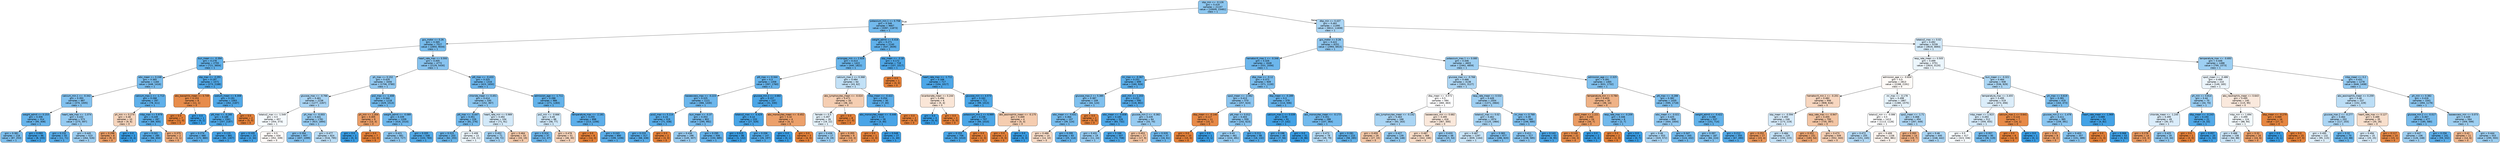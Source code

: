 digraph Tree {
node [shape=box, style="filled, rounded", color="black", fontname="helvetica"] ;
edge [fontname="helvetica"] ;
0 [label="sbp_min <= -0.126\ngini = 0.419\nsamples = 21157\nvalue = [10009, 23481]\nclass = 1", fillcolor="#8dc7f0"] ;
1 [label="potassium_min.1 <= 0.758\ngini = 0.346\nsamples = 9667\nvalue = [3397, 11873]\nclass = 1", fillcolor="#72b9ec"] ;
0 -> 1 [labeldistance=2.5, labelangle=45, headlabel="True"] ;
2 [label="gcs_motor <= 0.26\ngini = 0.365\nsamples = 7527\nvalue = [2850, 9034]\nclass = 1", fillcolor="#77bced"] ;
1 -> 2 ;
3 [label="bun_mean <= -0.394\ngini = 0.278\nsamples = 2755\nvalue = [721, 3604]\nclass = 1", fillcolor="#61b1ea"] ;
2 -> 3 ;
4 [label="wbc_mean <= 0.248\ngini = 0.365\nsamples = 1184\nvalue = [448, 1416]\nclass = 1", fillcolor="#78bced"] ;
3 -> 4 ;
5 [label="calcium_min.1 <= -0.342\ngini = 0.393\nsamples = 887\nvalue = [370, 1005]\nclass = 1", fillcolor="#82c1ef"] ;
4 -> 5 ;
6 [label="weight_admit <= 0.153\ngini = 0.306\nsamples = 314\nvalue = [95, 408]\nclass = 1", fillcolor="#67b4eb"] ;
5 -> 6 ;
7 [label="gini = 0.381\nsamples = 218\nvalue = [87, 253]\nclass = 1", fillcolor="#7dbfee"] ;
6 -> 7 ;
8 [label="gini = 0.093\nsamples = 96\nvalue = [8, 155]\nclass = 1", fillcolor="#43a2e6"] ;
6 -> 8 ;
9 [label="heart_rate_max <= -1.074\ngini = 0.432\nsamples = 573\nvalue = [275, 597]\nclass = 1", fillcolor="#94caf1"] ;
5 -> 9 ;
10 [label="gini = 0.232\nsamples = 50\nvalue = [11, 71]\nclass = 1", fillcolor="#58ace9"] ;
9 -> 10 ;
11 [label="gini = 0.445\nsamples = 523\nvalue = [264, 526]\nclass = 1", fillcolor="#9ccef2"] ;
9 -> 11 ;
12 [label="calcium_max.1 <= -1.713\ngini = 0.268\nsamples = 297\nvalue = [78, 411]\nclass = 1", fillcolor="#5fb0ea"] ;
4 -> 12 ;
13 [label="ph_min <= 0.274\ngini = 0.48\nsamples = 10\nvalue = [9, 6]\nclass = 0", fillcolor="#f6d5bd"] ;
12 -> 13 ;
14 [label="gini = 0.298\nsamples = 8\nvalue = [9, 2]\nclass = 0", fillcolor="#eb9d65"] ;
13 -> 14 ;
15 [label="gini = 0.0\nsamples = 2\nvalue = [0, 4]\nclass = 1", fillcolor="#399de5"] ;
13 -> 15 ;
16 [label="mbp_max <= 5.979\ngini = 0.249\nsamples = 287\nvalue = [69, 405]\nclass = 1", fillcolor="#5baee9"] ;
12 -> 16 ;
17 [label="gini = 0.241\nsamples = 285\nvalue = [66, 404]\nclass = 1", fillcolor="#59ade9"] ;
16 -> 17 ;
18 [label="gini = 0.375\nsamples = 2\nvalue = [3, 1]\nclass = 0", fillcolor="#eeab7b"] ;
16 -> 18 ;
19 [label="sbp_max <= -2.291\ngini = 0.197\nsamples = 1571\nvalue = [273, 2188]\nclass = 1", fillcolor="#52a9e8"] ;
3 -> 19 ;
20 [label="abs_basophils_mean <= 0.749\ngini = 0.153\nsamples = 8\nvalue = [11, 1]\nclass = 0", fillcolor="#e78c4b"] ;
19 -> 20 ;
21 [label="gini = 0.0\nsamples = 7\nvalue = [11, 0]\nclass = 0", fillcolor="#e58139"] ;
20 -> 21 ;
22 [label="gini = 0.0\nsamples = 1\nvalue = [0, 1]\nclass = 1", fillcolor="#399de5"] ;
20 -> 22 ;
23 [label="sodium_mean <= 6.308\ngini = 0.191\nsamples = 1563\nvalue = [262, 2187]\nclass = 1", fillcolor="#51a9e8"] ;
19 -> 23 ;
24 [label="ptt_max <= -0.285\ngini = 0.188\nsamples = 1561\nvalue = [257, 2187]\nclass = 1", fillcolor="#50a9e8"] ;
23 -> 24 ;
25 [label="gini = 0.274\nsamples = 680\nvalue = [172, 880]\nclass = 1", fillcolor="#60b0ea"] ;
24 -> 25 ;
26 [label="gini = 0.115\nsamples = 881\nvalue = [85, 1307]\nclass = 1", fillcolor="#46a3e7"] ;
24 -> 26 ;
27 [label="gini = 0.0\nsamples = 2\nvalue = [5, 0]\nclass = 0", fillcolor="#e58139"] ;
23 -> 27 ;
28 [label="heart_rate_max <= 0.593\ngini = 0.405\nsamples = 4772\nvalue = [2129, 5430]\nclass = 1", fillcolor="#87c3ef"] ;
2 -> 28 ;
29 [label="ph_max <= 0.152\ngini = 0.429\nsamples = 3456\nvalue = [1706, 3780]\nclass = 1", fillcolor="#92c9f1"] ;
28 -> 29 ;
30 [label="glucose_max <= -0.766\ngini = 0.461\nsamples = 2238\nvalue = [1277, 2267]\nclass = 1", fillcolor="#a9d4f4"] ;
29 -> 30 ;
31 [label="totalco2_max <= -1.549\ngini = 0.5\nsamples = 457\nvalue = [354, 373]\nclass = 1", fillcolor="#f5fafe"] ;
30 -> 31 ;
32 [label="gini = 0.105\nsamples = 23\nvalue = [2, 34]\nclass = 1", fillcolor="#45a3e7"] ;
31 -> 32 ;
33 [label="gini = 0.5\nsamples = 434\nvalue = [352, 339]\nclass = 0", fillcolor="#fefaf8"] ;
31 -> 33 ;
34 [label="ph_max <= -0.003\ngini = 0.441\nsamples = 1781\nvalue = [923, 1894]\nclass = 1", fillcolor="#99cdf2"] ;
30 -> 34 ;
35 [label="gini = 0.394\nsamples = 957\nvalue = [407, 1099]\nclass = 1", fillcolor="#82c1ef"] ;
34 -> 35 ;
36 [label="gini = 0.477\nsamples = 824\nvalue = [516, 795]\nclass = 1", fillcolor="#baddf6"] ;
34 -> 36 ;
37 [label="po2_max <= -1.408\ngini = 0.344\nsamples = 1218\nvalue = [429, 1513]\nclass = 1", fillcolor="#71b9ec"] ;
29 -> 37 ;
38 [label="ph_min <= 1.354\ngini = 0.305\nsamples = 9\nvalue = [13, 3]\nclass = 0", fillcolor="#eb9e67"] ;
37 -> 38 ;
39 [label="gini = 0.0\nsamples = 2\nvalue = [0, 3]\nclass = 1", fillcolor="#399de5"] ;
38 -> 39 ;
40 [label="gini = 0.0\nsamples = 7\nvalue = [13, 0]\nclass = 0", fillcolor="#e58139"] ;
38 -> 40 ;
41 [label="weight_admit <= -0.089\ngini = 0.339\nsamples = 1209\nvalue = [416, 1510]\nclass = 1", fillcolor="#70b8ec"] ;
37 -> 41 ;
42 [label="gini = 0.421\nsamples = 661\nvalue = [313, 727]\nclass = 1", fillcolor="#8ec7f0"] ;
41 -> 42 ;
43 [label="gini = 0.205\nsamples = 548\nvalue = [103, 783]\nclass = 1", fillcolor="#53aae8"] ;
41 -> 43 ;
44 [label="ptt_max <= -0.433\ngini = 0.325\nsamples = 1316\nvalue = [423, 1650]\nclass = 1", fillcolor="#6cb6ec"] ;
28 -> 44 ;
45 [label="chloride_mean <= 0.451\ngini = 0.414\nsamples = 330\nvalue = [152, 367]\nclass = 1", fillcolor="#8bc6f0"] ;
44 -> 45 ;
46 [label="ptt_max <= -0.447\ngini = 0.351\nsamples = 226\nvalue = [81, 276]\nclass = 1", fillcolor="#73baed"] ;
45 -> 46 ;
47 [label="gini = 0.315\nsamples = 203\nvalue = [62, 255]\nclass = 1", fillcolor="#69b5eb"] ;
46 -> 47 ;
48 [label="gini = 0.499\nsamples = 23\nvalue = [19, 21]\nclass = 1", fillcolor="#ecf6fd"] ;
46 -> 48 ;
49 [label="heart_rate_min <= 0.989\ngini = 0.492\nsamples = 104\nvalue = [71, 91]\nclass = 1", fillcolor="#d3e9f9"] ;
45 -> 49 ;
50 [label="gini = 0.452\nsamples = 71\nvalue = [38, 72]\nclass = 1", fillcolor="#a2d1f3"] ;
49 -> 50 ;
51 [label="gini = 0.464\nsamples = 33\nvalue = [33, 19]\nclass = 0", fillcolor="#f4caab"] ;
49 -> 51 ;
52 [label="admission_age <= -1.711\ngini = 0.288\nsamples = 986\nvalue = [271, 1283]\nclass = 1", fillcolor="#63b2ea"] ;
44 -> 52 ;
53 [label="po2_min <= -0.666\ngini = 0.49\nsamples = 88\nvalue = [58, 77]\nclass = 1", fillcolor="#cee7f9"] ;
52 -> 53 ;
54 [label="gini = 0.324\nsamples = 37\nvalue = [12, 47]\nclass = 1", fillcolor="#6cb6ec"] ;
53 -> 54 ;
55 [label="gini = 0.478\nsamples = 51\nvalue = [46, 30]\nclass = 0", fillcolor="#f6d3ba"] ;
53 -> 55 ;
56 [label="temperature_max <= -2.181\ngini = 0.255\nsamples = 898\nvalue = [213, 1206]\nclass = 1", fillcolor="#5caeea"] ;
52 -> 56 ;
57 [label="gini = 0.0\nsamples = 8\nvalue = [14, 0]\nclass = 0", fillcolor="#e58139"] ;
56 -> 57 ;
58 [label="gini = 0.243\nsamples = 890\nvalue = [199, 1206]\nclass = 1", fillcolor="#5aade9"] ;
56 -> 58 ;
59 [label="weight_admit <= 0.416\ngini = 0.271\nsamples = 2140\nvalue = [547, 2839]\nclass = 1", fillcolor="#5fb0ea"] ;
1 -> 59 ;
60 [label="aniongap_min <= 2.926\ngini = 0.313\nsamples = 1422\nvalue = [440, 1822]\nclass = 1", fillcolor="#69b5eb"] ;
59 -> 60 ;
61 [label="ptt_max <= 0.344\ngini = 0.3\nsamples = 1358\nvalue = [397, 1760]\nclass = 1", fillcolor="#66b3eb"] ;
60 -> 61 ;
62 [label="baseexcess_max <= -0.223\ngini = 0.325\nsamples = 1121\nvalue = [366, 1430]\nclass = 1", fillcolor="#6cb6ec"] ;
61 -> 62 ;
63 [label="pco2_max <= 5.114\ngini = 0.24\nsamples = 319\nvalue = [71, 438]\nclass = 1", fillcolor="#59ade9"] ;
62 -> 63 ;
64 [label="gini = 0.233\nsamples = 317\nvalue = [68, 438]\nclass = 1", fillcolor="#58ace9"] ;
63 -> 64 ;
65 [label="gini = 0.0\nsamples = 2\nvalue = [3, 0]\nclass = 0", fillcolor="#e58139"] ;
63 -> 65 ;
66 [label="bun_mean <= -0.37\ngini = 0.353\nsamples = 802\nvalue = [295, 992]\nclass = 1", fillcolor="#74baed"] ;
62 -> 66 ;
67 [label="gini = 0.436\nsamples = 296\nvalue = [145, 307]\nclass = 1", fillcolor="#97cbf1"] ;
66 -> 67 ;
68 [label="gini = 0.295\nsamples = 506\nvalue = [150, 685]\nclass = 1", fillcolor="#64b2eb"] ;
66 -> 68 ;
69 [label="glucose_min.2 <= 4.682\ngini = 0.157\nsamples = 237\nvalue = [31, 330]\nclass = 1", fillcolor="#4ca6e7"] ;
61 -> 69 ;
70 [label="totalco2_max <= -0.429\ngini = 0.14\nsamples = 233\nvalue = [27, 329]\nclass = 1", fillcolor="#49a5e7"] ;
69 -> 70 ;
71 [label="gini = 0.015\nsamples = 86\nvalue = [1, 132]\nclass = 1", fillcolor="#3b9ee5"] ;
70 -> 71 ;
72 [label="gini = 0.206\nsamples = 147\nvalue = [26, 197]\nclass = 1", fillcolor="#53aae8"] ;
70 -> 72 ;
73 [label="abs_monocytes_mean <= -0.452\ngini = 0.32\nsamples = 4\nvalue = [4, 1]\nclass = 0", fillcolor="#eca06a"] ;
69 -> 73 ;
74 [label="gini = 0.0\nsamples = 1\nvalue = [0, 1]\nclass = 1", fillcolor="#399de5"] ;
73 -> 74 ;
75 [label="gini = 0.0\nsamples = 3\nvalue = [4, 0]\nclass = 0", fillcolor="#e58139"] ;
73 -> 75 ;
76 [label="calcium_max.1 <= 0.368\ngini = 0.484\nsamples = 64\nvalue = [43, 62]\nclass = 1", fillcolor="#c2e1f7"] ;
60 -> 76 ;
77 [label="abs_lymphocytes_mean <= -0.024\ngini = 0.471\nsamples = 34\nvalue = [36, 22]\nclass = 0", fillcolor="#f5ceb2"] ;
76 -> 77 ;
78 [label="female <= 0.5\ngini = 0.497\nsamples = 26\nvalue = [19, 22]\nclass = 1", fillcolor="#e4f2fb"] ;
77 -> 78 ;
79 [label="gini = 0.436\nsamples = 17\nvalue = [9, 19]\nclass = 1", fillcolor="#97cbf1"] ;
78 -> 79 ;
80 [label="gini = 0.355\nsamples = 9\nvalue = [10, 3]\nclass = 0", fillcolor="#eda774"] ;
78 -> 80 ;
81 [label="gini = 0.0\nsamples = 8\nvalue = [17, 0]\nclass = 0", fillcolor="#e58139"] ;
77 -> 81 ;
82 [label="mbp_mean <= -0.422\ngini = 0.254\nsamples = 30\nvalue = [7, 40]\nclass = 1", fillcolor="#5caeea"] ;
76 -> 82 ;
83 [label="abs_monocytes_mean <= -0.446\ngini = 0.13\nsamples = 28\nvalue = [3, 40]\nclass = 1", fillcolor="#48a4e7"] ;
82 -> 83 ;
84 [label="gini = 0.0\nsamples = 1\nvalue = [2, 0]\nclass = 0", fillcolor="#e58139"] ;
83 -> 84 ;
85 [label="gini = 0.048\nsamples = 27\nvalue = [1, 40]\nclass = 1", fillcolor="#3e9fe6"] ;
83 -> 85 ;
86 [label="gini = 0.0\nsamples = 2\nvalue = [4, 0]\nclass = 0", fillcolor="#e58139"] ;
82 -> 86 ;
87 [label="sbp_mean <= -3.18\ngini = 0.172\nsamples = 718\nvalue = [107, 1017]\nclass = 1", fillcolor="#4ea7e8"] ;
59 -> 87 ;
88 [label="gini = 0.0\nsamples = 1\nvalue = [3, 0]\nclass = 0", fillcolor="#e58139"] ;
87 -> 88 ;
89 [label="heart_rate_max <= -1.711\ngini = 0.168\nsamples = 717\nvalue = [104, 1017]\nclass = 1", fillcolor="#4da7e8"] ;
87 -> 89 ;
90 [label="bicarbonate_mean <= 0.244\ngini = 0.494\nsamples = 6\nvalue = [5, 4]\nclass = 0", fillcolor="#fae6d7"] ;
89 -> 90 ;
91 [label="gini = 0.0\nsamples = 3\nvalue = [0, 4]\nclass = 1", fillcolor="#399de5"] ;
90 -> 91 ;
92 [label="gini = 0.0\nsamples = 3\nvalue = [5, 0]\nclass = 0", fillcolor="#e58139"] ;
90 -> 92 ;
93 [label="glucose_min <= 4.573\ngini = 0.162\nsamples = 711\nvalue = [99, 1013]\nclass = 1", fillcolor="#4ca7e8"] ;
89 -> 93 ;
94 [label="potassium_min.1 <= 6.989\ngini = 0.156\nsamples = 707\nvalue = [94, 1010]\nclass = 1", fillcolor="#4ba6e7"] ;
93 -> 94 ;
95 [label="gini = 0.153\nsamples = 706\nvalue = [92, 1010]\nclass = 1", fillcolor="#4ba6e7"] ;
94 -> 95 ;
96 [label="gini = 0.0\nsamples = 1\nvalue = [2, 0]\nclass = 0", fillcolor="#e58139"] ;
94 -> 96 ;
97 [label="abs_eosinophils_mean <= -0.175\ngini = 0.469\nsamples = 4\nvalue = [5, 3]\nclass = 0", fillcolor="#f5cdb0"] ;
93 -> 97 ;
98 [label="gini = 0.0\nsamples = 2\nvalue = [5, 0]\nclass = 0", fillcolor="#e58139"] ;
97 -> 98 ;
99 [label="gini = 0.0\nsamples = 2\nvalue = [0, 3]\nclass = 1", fillcolor="#399de5"] ;
97 -> 99 ;
100 [label="dbp_min <= 0.437\ngini = 0.462\nsamples = 11490\nvalue = [6612, 11608]\nclass = 1", fillcolor="#aad5f4"] ;
0 -> 100 [labeldistance=2.5, labelangle=-45, headlabel="False"] ;
101 [label="gcs_motor <= 0.26\ngini = 0.422\nsamples = 6251\nvalue = [2993, 6915]\nclass = 1", fillcolor="#8fc7f0"] ;
100 -> 101 ;
102 [label="hematocrit_max.1 <= -0.346\ngini = 0.326\nsamples = 1648\nvalue = [531, 2056]\nclass = 1", fillcolor="#6cb6ec"] ;
101 -> 102 ;
103 [label="inr_max <= -0.367\ngini = 0.251\nsamples = 699\nvalue = [160, 926]\nclass = 1", fillcolor="#5baee9"] ;
102 -> 103 ;
104 [label="glucose_max.2 <= 5.385\ngini = 0.387\nsamples = 109\nvalue = [44, 124]\nclass = 1", fillcolor="#7fc0ee"] ;
103 -> 104 ;
105 [label="wbc_mean <= -0.631\ngini = 0.364\nsamples = 107\nvalue = [39, 124]\nclass = 1", fillcolor="#77bced"] ;
104 -> 105 ;
106 [label="gini = 0.486\nsamples = 14\nvalue = [14, 10]\nclass = 0", fillcolor="#f8dbc6"] ;
105 -> 106 ;
107 [label="gini = 0.295\nsamples = 93\nvalue = [25, 114]\nclass = 1", fillcolor="#64b2eb"] ;
105 -> 107 ;
108 [label="gini = 0.0\nsamples = 2\nvalue = [5, 0]\nclass = 0", fillcolor="#e58139"] ;
104 -> 108 ;
109 [label="po2_min <= 1.203\ngini = 0.221\nsamples = 590\nvalue = [116, 802]\nclass = 1", fillcolor="#56abe9"] ;
103 -> 109 ;
110 [label="wbc_mean <= -0.838\ngini = 0.183\nsamples = 526\nvalue = [83, 732]\nclass = 1", fillcolor="#4fa8e8"] ;
109 -> 110 ;
111 [label="gini = 0.431\nsamples = 19\nvalue = [11, 24]\nclass = 1", fillcolor="#94caf1"] ;
110 -> 111 ;
112 [label="gini = 0.168\nsamples = 507\nvalue = [72, 708]\nclass = 1", fillcolor="#4da7e8"] ;
110 -> 112 ;
113 [label="glucose_min.2 <= -0.382\ngini = 0.435\nsamples = 64\nvalue = [33, 70]\nclass = 1", fillcolor="#96cbf1"] ;
109 -> 113 ;
114 [label="gini = 0.453\nsamples = 17\nvalue = [17, 9]\nclass = 0", fillcolor="#f3c4a2"] ;
113 -> 114 ;
115 [label="gini = 0.329\nsamples = 47\nvalue = [16, 61]\nclass = 1", fillcolor="#6db7ec"] ;
113 -> 115 ;
116 [label="dbp_max <= -0.12\ngini = 0.372\nsamples = 949\nvalue = [371, 1130]\nclass = 1", fillcolor="#7abdee"] ;
102 -> 116 ;
117 [label="spo2_mean <= -2.062\ngini = 0.413\nsamples = 570\nvalue = [257, 624]\nclass = 1", fillcolor="#8bc5f0"] ;
116 -> 117 ;
118 [label="dbp_mean <= -0.146\ngini = 0.117\nsamples = 11\nvalue = [15, 1]\nclass = 0", fillcolor="#e78946"] ;
117 -> 118 ;
119 [label="gini = 0.0\nsamples = 10\nvalue = [15, 0]\nclass = 0", fillcolor="#e58139"] ;
118 -> 119 ;
120 [label="gini = 0.0\nsamples = 1\nvalue = [0, 1]\nclass = 1", fillcolor="#399de5"] ;
118 -> 120 ;
121 [label="ptt_max <= 0.012\ngini = 0.403\nsamples = 559\nvalue = [242, 623]\nclass = 1", fillcolor="#86c3ef"] ;
117 -> 121 ;
122 [label="gini = 0.43\nsamples = 461\nvalue = [224, 491]\nclass = 1", fillcolor="#93caf1"] ;
121 -> 122 ;
123 [label="gini = 0.211\nsamples = 98\nvalue = [18, 132]\nclass = 1", fillcolor="#54aae9"] ;
121 -> 123 ;
124 [label="dbp_mean <= -0.289\ngini = 0.3\nsamples = 379\nvalue = [114, 506]\nclass = 1", fillcolor="#66b3eb"] ;
116 -> 124 ;
125 [label="calcium_max.1 <= 0.039\ngini = 0.09\nsamples = 91\nvalue = [7, 142]\nclass = 1", fillcolor="#43a2e6"] ;
124 -> 125 ;
126 [label="gini = 0.198\nsamples = 40\nvalue = [7, 56]\nclass = 1", fillcolor="#52a9e8"] ;
125 -> 126 ;
127 [label="gini = 0.0\nsamples = 51\nvalue = [0, 86]\nclass = 1", fillcolor="#399de5"] ;
125 -> 127 ;
128 [label="abs_monocytes_mean <= -0.173\ngini = 0.351\nsamples = 288\nvalue = [107, 364]\nclass = 1", fillcolor="#73baed"] ;
124 -> 128 ;
129 [label="gini = 0.473\nsamples = 78\nvalue = [49, 79]\nclass = 1", fillcolor="#b4daf5"] ;
128 -> 129 ;
130 [label="gini = 0.281\nsamples = 210\nvalue = [58, 285]\nclass = 1", fillcolor="#61b1ea"] ;
128 -> 130 ;
131 [label="potassium_max.1 <= 0.085\ngini = 0.446\nsamples = 4603\nvalue = [2462, 4859]\nclass = 1", fillcolor="#9dcff2"] ;
101 -> 131 ;
132 [label="glucose_max <= -0.766\ngini = 0.466\nsamples = 3138\nvalue = [1831, 3127]\nclass = 1", fillcolor="#add6f4"] ;
131 -> 132 ;
133 [label="dbp_mean <= -0.572\ngini = 0.5\nsamples = 584\nvalue = [460, 463]\nclass = 1", fillcolor="#fefeff"] ;
132 -> 133 ;
134 [label="abs_lymphocytes_mean <= -0.142\ngini = 0.463\nsamples = 168\nvalue = [93, 163]\nclass = 1", fillcolor="#aad5f4"] ;
133 -> 134 ;
135 [label="gini = 0.459\nsamples = 29\nvalue = [27, 15]\nclass = 0", fillcolor="#f3c7a7"] ;
134 -> 135 ;
136 [label="gini = 0.427\nsamples = 139\nvalue = [66, 148]\nclass = 1", fillcolor="#91c9f1"] ;
134 -> 136 ;
137 [label="baseexcess_min <= 0.682\ngini = 0.495\nsamples = 416\nvalue = [367, 300]\nclass = 0", fillcolor="#fae8db"] ;
133 -> 137 ;
138 [label="gini = 0.487\nsamples = 368\nvalue = [342, 246]\nclass = 0", fillcolor="#f8dcc7"] ;
137 -> 138 ;
139 [label="gini = 0.433\nsamples = 48\nvalue = [25, 54]\nclass = 1", fillcolor="#95caf1"] ;
137 -> 139 ;
140 [label="resp_rate_mean <= 0.532\ngini = 0.449\nsamples = 2554\nvalue = [1371, 2664]\nclass = 1", fillcolor="#9fcff2"] ;
132 -> 140 ;
141 [label="totalco2_max <= 0.02\ngini = 0.462\nsamples = 1974\nvalue = [1125, 1984]\nclass = 1", fillcolor="#a9d5f4"] ;
140 -> 141 ;
142 [label="gini = 0.487\nsamples = 1297\nvalue = [839, 1164]\nclass = 1", fillcolor="#c8e4f8"] ;
141 -> 142 ;
143 [label="gini = 0.383\nsamples = 677\nvalue = [286, 820]\nclass = 1", fillcolor="#7ebfee"] ;
141 -> 143 ;
144 [label="inr_max <= 0.769\ngini = 0.39\nsamples = 580\nvalue = [246, 680]\nclass = 1", fillcolor="#81c0ee"] ;
140 -> 144 ;
145 [label="gini = 0.411\nsamples = 517\nvalue = [238, 585]\nclass = 1", fillcolor="#8ac5f0"] ;
144 -> 145 ;
146 [label="gini = 0.143\nsamples = 63\nvalue = [8, 95]\nclass = 1", fillcolor="#4aa5e7"] ;
144 -> 146 ;
147 [label="admission_age <= -2.325\ngini = 0.391\nsamples = 1465\nvalue = [631, 1732]\nclass = 1", fillcolor="#81c1ee"] ;
131 -> 147 ;
148 [label="temperature_min <= 0.784\ngini = 0.403\nsamples = 30\nvalue = [36, 14]\nclass = 0", fillcolor="#efb286"] ;
147 -> 148 ;
149 [label="spo2_mean <= 1.221\ngini = 0.283\nsamples = 24\nvalue = [34, 7]\nclass = 0", fillcolor="#ea9b62"] ;
148 -> 149 ;
150 [label="gini = 0.149\nsamples = 22\nvalue = [34, 3]\nclass = 0", fillcolor="#e78c4a"] ;
149 -> 150 ;
151 [label="gini = 0.0\nsamples = 2\nvalue = [0, 4]\nclass = 1", fillcolor="#399de5"] ;
149 -> 151 ;
152 [label="resp_rate_max <= -0.209\ngini = 0.346\nsamples = 6\nvalue = [2, 7]\nclass = 1", fillcolor="#72b9ec"] ;
148 -> 152 ;
153 [label="gini = 0.0\nsamples = 2\nvalue = [2, 0]\nclass = 0", fillcolor="#e58139"] ;
152 -> 153 ;
154 [label="gini = 0.0\nsamples = 4\nvalue = [0, 7]\nclass = 1", fillcolor="#399de5"] ;
152 -> 154 ;
155 [label="ptt_max <= -0.288\ngini = 0.382\nsamples = 1435\nvalue = [595, 1718]\nclass = 1", fillcolor="#7ebfee"] ;
147 -> 155 ;
156 [label="wbc_mean <= -0.021\ngini = 0.425\nsamples = 898\nvalue = [444, 1004]\nclass = 1", fillcolor="#91c8f0"] ;
155 -> 156 ;
157 [label="gini = 0.46\nsamples = 553\nvalue = [320, 572]\nclass = 1", fillcolor="#a8d4f4"] ;
156 -> 157 ;
158 [label="gini = 0.347\nsamples = 345\nvalue = [124, 432]\nclass = 1", fillcolor="#72b9ec"] ;
156 -> 158 ;
159 [label="weight_admit <= -0.422\ngini = 0.288\nsamples = 537\nvalue = [151, 714]\nclass = 1", fillcolor="#63b2ea"] ;
155 -> 159 ;
160 [label="gini = 0.397\nsamples = 187\nvalue = [84, 224]\nclass = 1", fillcolor="#83c2ef"] ;
159 -> 160 ;
161 [label="gini = 0.212\nsamples = 350\nvalue = [67, 490]\nclass = 1", fillcolor="#54aae9"] ;
159 -> 161 ;
162 [label="totalco2_max <= 0.02\ngini = 0.492\nsamples = 5239\nvalue = [3619, 4693]\nclass = 1", fillcolor="#d2e9f9"] ;
100 -> 162 ;
163 [label="resp_rate_mean <= 0.505\ngini = 0.499\nsamples = 3751\nvalue = [2824, 3120]\nclass = 1", fillcolor="#ecf6fd"] ;
162 -> 163 ;
164 [label="admission_age <= -0.834\ngini = 0.5\nsamples = 2813\nvalue = [2288, 2191]\nclass = 0", fillcolor="#fefaf7"] ;
163 -> 164 ;
165 [label="hematocrit_min.1 <= -0.201\ngini = 0.482\nsamples = 946\nvalue = [908, 616]\nclass = 0", fillcolor="#f7d6bf"] ;
164 -> 165 ;
166 [label="sbp_mean <= -0.594\ngini = 0.493\nsamples = 246\nvalue = [173, 219]\nclass = 1", fillcolor="#d5eafa"] ;
165 -> 166 ;
167 [label="gini = 0.252\nsamples = 17\nvalue = [23, 4]\nclass = 0", fillcolor="#ea975b"] ;
166 -> 167 ;
168 [label="gini = 0.484\nsamples = 229\nvalue = [150, 215]\nclass = 1", fillcolor="#c3e1f7"] ;
166 -> 168 ;
169 [label="resp_rate_max <= -0.947\ngini = 0.455\nsamples = 700\nvalue = [735, 397]\nclass = 0", fillcolor="#f3c5a4"] ;
165 -> 169 ;
170 [label="gini = 0.352\nsamples = 151\nvalue = [183, 54]\nclass = 0", fillcolor="#eda673"] ;
169 -> 170 ;
171 [label="gini = 0.473\nsamples = 549\nvalue = [552, 343]\nclass = 0", fillcolor="#f5cfb4"] ;
169 -> 171 ;
172 [label="inr_max <= -0.178\ngini = 0.498\nsamples = 1867\nvalue = [1380, 1575]\nclass = 1", fillcolor="#e6f3fc"] ;
164 -> 172 ;
173 [label="totalco2_min <= -0.086\ngini = 0.5\nsamples = 1413\nvalue = [1113, 1126]\nclass = 1", fillcolor="#fdfeff"] ;
172 -> 173 ;
174 [label="gini = 0.472\nsamples = 255\nvalue = [151, 245]\nclass = 1", fillcolor="#b3d9f5"] ;
173 -> 174 ;
175 [label="gini = 0.499\nsamples = 1158\nvalue = [962, 881]\nclass = 0", fillcolor="#fdf4ee"] ;
173 -> 175 ;
176 [label="spo2_mean <= -1.71\ngini = 0.468\nsamples = 454\nvalue = [267, 449]\nclass = 1", fillcolor="#afd7f4"] ;
172 -> 176 ;
177 [label="gini = 0.393\nsamples = 14\nvalue = [19, 7]\nclass = 0", fillcolor="#efaf82"] ;
176 -> 177 ;
178 [label="gini = 0.46\nsamples = 440\nvalue = [248, 442]\nclass = 1", fillcolor="#a8d4f4"] ;
176 -> 178 ;
179 [label="bun_mean <= -0.321\ngini = 0.464\nsamples = 938\nvalue = [536, 929]\nclass = 1", fillcolor="#abd6f4"] ;
163 -> 179 ;
180 [label="temperature_max <= 3.455\ngini = 0.495\nsamples = 519\nvalue = [373, 456]\nclass = 1", fillcolor="#dbedfa"] ;
179 -> 180 ;
181 [label="mbp_mean <= 1.923\ngini = 0.493\nsamples = 512\nvalue = [359, 455]\nclass = 1", fillcolor="#d5eafa"] ;
180 -> 181 ;
182 [label="gini = 0.5\nsamples = 417\nvalue = [323, 336]\nclass = 1", fillcolor="#f7fbfe"] ;
181 -> 182 ;
183 [label="gini = 0.357\nsamples = 95\nvalue = [36, 119]\nclass = 1", fillcolor="#75bbed"] ;
181 -> 183 ;
184 [label="calcium_max.1 <= 0.641\ngini = 0.124\nsamples = 7\nvalue = [14, 1]\nclass = 0", fillcolor="#e78a47"] ;
180 -> 184 ;
185 [label="gini = 0.0\nsamples = 6\nvalue = [14, 0]\nclass = 0", fillcolor="#e58139"] ;
184 -> 185 ;
186 [label="gini = 0.0\nsamples = 1\nvalue = [0, 1]\nclass = 1", fillcolor="#399de5"] ;
184 -> 186 ;
187 [label="ph_max <= 0.619\ngini = 0.381\nsamples = 419\nvalue = [163, 473]\nclass = 1", fillcolor="#7dbfee"] ;
179 -> 187 ;
188 [label="glucose_min.2 <= -1.478\ngini = 0.411\nsamples = 365\nvalue = [159, 391]\nclass = 1", fillcolor="#8ac5f0"] ;
187 -> 188 ;
189 [label="gini = 0.32\nsamples = 8\nvalue = [8, 2]\nclass = 0", fillcolor="#eca06a"] ;
188 -> 189 ;
190 [label="gini = 0.403\nsamples = 357\nvalue = [151, 389]\nclass = 1", fillcolor="#86c3ef"] ;
188 -> 190 ;
191 [label="heart_rate_mean <= -1.969\ngini = 0.089\nsamples = 54\nvalue = [4, 82]\nclass = 1", fillcolor="#43a2e6"] ;
187 -> 191 ;
192 [label="gini = 0.0\nsamples = 1\nvalue = [1, 0]\nclass = 0", fillcolor="#e58139"] ;
191 -> 192 ;
193 [label="gini = 0.068\nsamples = 53\nvalue = [3, 82]\nclass = 1", fillcolor="#40a1e6"] ;
191 -> 193 ;
194 [label="temperature_max <= -0.693\ngini = 0.446\nsamples = 1488\nvalue = [795, 1573]\nclass = 1", fillcolor="#9dcff2"] ;
162 -> 194 ;
195 [label="spo2_mean <= -0.486\ngini = 0.499\nsamples = 210\nvalue = [149, 165]\nclass = 1", fillcolor="#ecf5fc"] ;
194 -> 195 ;
196 [label="ph_min <= 0.814\ngini = 0.44\nsamples = 70\nvalue = [34, 70]\nclass = 1", fillcolor="#99cdf2"] ;
195 -> 196 ;
197 [label="chloride_mean <= -1.245\ngini = 0.495\nsamples = 49\nvalue = [30, 37]\nclass = 1", fillcolor="#daecfa"] ;
196 -> 197 ;
198 [label="gini = 0.278\nsamples = 14\nvalue = [15, 3]\nclass = 0", fillcolor="#ea9a61"] ;
197 -> 198 ;
199 [label="gini = 0.425\nsamples = 35\nvalue = [15, 34]\nclass = 1", fillcolor="#90c8f0"] ;
197 -> 199 ;
200 [label="dbp_mean <= -0.243\ngini = 0.193\nsamples = 21\nvalue = [4, 33]\nclass = 1", fillcolor="#51a9e8"] ;
196 -> 200 ;
201 [label="gini = 0.0\nsamples = 1\nvalue = [3, 0]\nclass = 0", fillcolor="#e58139"] ;
200 -> 201 ;
202 [label="gini = 0.057\nsamples = 20\nvalue = [1, 33]\nclass = 1", fillcolor="#3fa0e6"] ;
200 -> 202 ;
203 [label="abs_neutrophils_mean <= 0.643\ngini = 0.495\nsamples = 140\nvalue = [115, 95]\nclass = 0", fillcolor="#fae9dd"] ;
195 -> 203 ;
204 [label="mbp_min <= 1.694\ngini = 0.499\nsamples = 124\nvalue = [88, 94]\nclass = 1", fillcolor="#f2f9fd"] ;
203 -> 204 ;
205 [label="gini = 0.488\nsamples = 108\nvalue = [64, 88]\nclass = 1", fillcolor="#c9e4f8"] ;
204 -> 205 ;
206 [label="gini = 0.32\nsamples = 16\nvalue = [24, 6]\nclass = 0", fillcolor="#eca06a"] ;
204 -> 206 ;
207 [label="dbp_mean <= -0.279\ngini = 0.069\nsamples = 16\nvalue = [27, 1]\nclass = 0", fillcolor="#e68640"] ;
203 -> 207 ;
208 [label="gini = 0.0\nsamples = 1\nvalue = [0, 1]\nclass = 1", fillcolor="#399de5"] ;
207 -> 208 ;
209 [label="gini = 0.0\nsamples = 15\nvalue = [27, 0]\nclass = 0", fillcolor="#e58139"] ;
207 -> 209 ;
210 [label="mbp_mean <= 0.2\ngini = 0.431\nsamples = 1278\nvalue = [646, 1408]\nclass = 1", fillcolor="#94caf1"] ;
194 -> 210 ;
211 [label="abs_eosinophils_mean <= 0.259\ngini = 0.48\nsamples = 237\nvalue = [152, 229]\nclass = 1", fillcolor="#bcdef6"] ;
210 -> 211 ;
212 [label="glucose_max.2 <= -0.277\ngini = 0.464\nsamples = 202\nvalue = [117, 203]\nclass = 1", fillcolor="#abd5f4"] ;
211 -> 212 ;
213 [label="gini = 0.495\nsamples = 132\nvalue = [95, 115]\nclass = 1", fillcolor="#ddeefa"] ;
212 -> 213 ;
214 [label="gini = 0.32\nsamples = 70\nvalue = [22, 88]\nclass = 1", fillcolor="#6ab6ec"] ;
212 -> 214 ;
215 [label="heart_rate_max <= 0.127\ngini = 0.489\nsamples = 35\nvalue = [35, 26]\nclass = 0", fillcolor="#f8dfcc"] ;
211 -> 215 ;
216 [label="gini = 0.494\nsamples = 25\nvalue = [20, 25]\nclass = 1", fillcolor="#d7ebfa"] ;
215 -> 216 ;
217 [label="gini = 0.117\nsamples = 10\nvalue = [15, 1]\nclass = 0", fillcolor="#e78946"] ;
215 -> 217 ;
218 [label="ph_min <= 0.382\ngini = 0.416\nsamples = 1041\nvalue = [494, 1179]\nclass = 1", fillcolor="#8cc6f0"] ;
210 -> 218 ;
219 [label="glucose_min.2 <= -0.017\ngini = 0.367\nsamples = 477\nvalue = [185, 580]\nclass = 1", fillcolor="#78bced"] ;
218 -> 219 ;
220 [label="gini = 0.447\nsamples = 236\nvalue = [126, 248]\nclass = 1", fillcolor="#9ecff2"] ;
219 -> 220 ;
221 [label="gini = 0.256\nsamples = 241\nvalue = [59, 332]\nclass = 1", fillcolor="#5caeea"] ;
219 -> 221 ;
222 [label="baseexcess_min <= 0.073\ngini = 0.449\nsamples = 564\nvalue = [309, 599]\nclass = 1", fillcolor="#9fd0f2"] ;
218 -> 222 ;
223 [label="gini = 0.42\nsamples = 11\nvalue = [14, 6]\nclass = 0", fillcolor="#f0b78e"] ;
222 -> 223 ;
224 [label="gini = 0.444\nsamples = 553\nvalue = [295, 593]\nclass = 1", fillcolor="#9bcef2"] ;
222 -> 224 ;
}